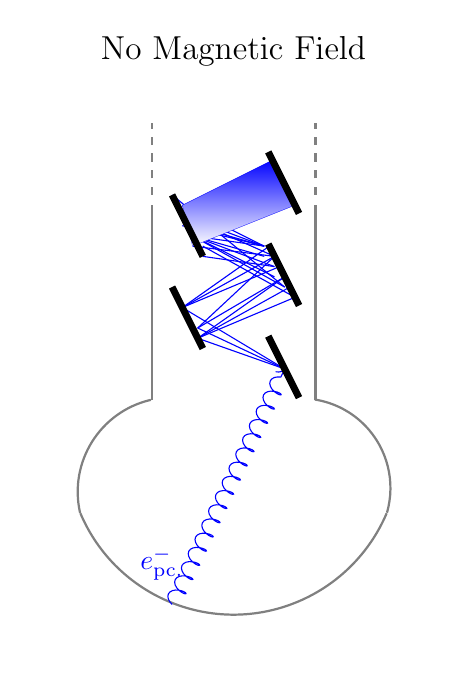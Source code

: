 %% Boxes
%% \tikzstyle{mybox} = [draw=red, fill=red!2, thick,
%%   rectangle, rounded corners, inner sep=10pt, inner ysep=20pt,
%%   text width=0.9\textwidth, text height=0.3\textheight]
%% \tikzstyle{fancytitle} =[fill=red!90, text=white, rectangle, rounded corners]

%% \begin{tikzpicture}
%%   \draw[] node [mybox] (box) {};
%%   \node[fancytitle] at (box.north) {\Dsize{Dynodes parallel to $\vec{B}$}};
%% \end{tikzpicture}

%% \vspace{-5.5cm}
%% \hspace{1.5cm}
%% \begin{tikzpicture}[]
%%   \draw (0,0) circle (2);
%%   \draw[fill=gray!20] (-0.15,-1) rectangle (0.15,1);
%%   \path (2, -1) node[] {\normalsize{1$^\text{st.}$ dynode}};
%%   \draw[thick,->] (1,-1) to (0.15, 0);
%%   \path (2,2.) node[] {\huge{$\uparrow$}\large{$\vec{B}$}};  
%%   \path (0,-2.5) node[text=red] {\large{Front view}};  
%% \end{tikzpicture}

%% \vspace{-5.3cm}
%% \hspace{10.5cm}
\begin{tikzpicture}[
    %% reverse view
    y=-1cm,
    scale=1.3,
    rotate=90,
    %% style def.
    electron/.style={blue},
    electron multi/.style={blue,style=ultra thin,top color=blue},
    dynode/.style={thick, black, line width=2.5},
    pmt/.style={thick, gray},
    mag/.style={color=gray!10, thick}
  ]

  %% Magnetic lines
  \foreach \i in {0,0.25,...,4}
  \draw[mag,white] (9,3+\i) -- (15,3+\i);

  %% PMT shape
  \draw[pmt] (10.7,4.4) +(-103:0.922) arc (-103:-13:0.922);
  \draw[pmt] (10.737,5.658) +(106:0.875) arc (106:9:0.875);
  \draw[pmt] (11.6,4.2) -- (13.5,4.2);
  \draw[pmt] (11.6,5.8) -- (13.5,5.8);%% -- (14,5.8) -- (11.6,5.8);
  \draw[pmt,dashed] (13.6,5.8) -- (14.3,5.8);
  \draw[pmt,dashed] (13.6,4.2) -- (14.3,4.2);

  %% Photo-cathode
  \definecolor{penColor}{rgb}{1,0.843,0}
  \draw[pmt] (11.125,5) +(-113:1.625) arc (-113:-247:1.625);

  %% Electron multiplication
  \draw[decorate, decoration={coil,segment length=2mm,amplitude=1mm},->,blue] (9.6,4.4) -- (11.9,5.5);
  \draw[electron] (11.9,5.5) -- (12.2,4.65);
  \draw[electron] (11.9,5.5) -- (12.3,4.65);
  \draw[electron] (11.9,5.5) -- (12.5,4.5);
  \draw[electron] (12.5,4.5) -- (13.1,5.35);
  \draw[electron] (12.5,4.5) -- (13,5.4);
  \draw[electron] (12.5,4.5) -- (12.9,5.45);
  \draw[electron] (12.3,4.65) -- (13,5.4);
  \draw[electron] (12.3,4.65) -- (12.8,5.5);
  \draw[electron] (12.2,4.65) -- (12.7,5.55);
  \draw[electron] (12.2,4.65) -- (12.6,5.6);
  \draw[electron] (12.2,4.65) -- (12.8,5.5);
  \draw[electron] (13.1,5.3) -- (13.5,4.5);
  \draw[electron] (13.1,5.3) -- (13.4,4.5);
  \draw[electron] (13.1,5.3) -- (13.3,4.6);
  \draw[electron] (12.9,5.4) -- (13.2,4.6);
  \draw[electron] (12.6,5.6) -- (13.1,4.7);
  \draw[electron] (12.7,5.5) -- (13.2,4.6);
  \draw[electron] (13.1,5.3) -- (13.2,4.6);
  \draw[electron] (13,5.4) -- (13.1,4.6);
  \draw[electron] (12.9,5.4) -- (13,4.7);
  \draw[electron] (13.1,5.3) -- (13.3,4.5);
  \draw[electron] (13,5.3) -- (13.2,4.6);
  \draw[electron] (12.8,5.4) -- (13.2,4.6);
  \draw[electron] (12.7,5.5) -- (13.6,4.4);
  \draw[electron] (13,5.4) -- (13.4,4.5);
  \shadedraw[electron multi] (13.1,4.6) -- (13.5,5.6) -- (13.95,5.4) -- (13.5,4.5) -- (13.1,4.6);
  %% Dynode
  \draw[dynode] (12.1,4.7) -- (12.7,4.4);
  \draw[dynode,xshift=0.9cm] (12.1,4.7) -- (12.7,4.4);
  \draw[dynode] (11.62,5.64) -- (12.22,5.34);
  \draw[dynode,xshift=0.9cm] (11.62,5.64) -- (12.22,5.34);
  \draw[dynode,xshift=1.8cm] (11.62,5.64) -- (12.22,5.34);

  %% Text
  \path (10.0,4.3) node[text=blue] {\normalsize{$e_\text{pc.}^-$}};
  %% \path (12.2,3.5) node[] {\huge{$\bigodot$}\large{$\vec{B}$}};  
  \path (15.,5) node[] {\large{No Magnetic Field}};  
\end{tikzpicture}

%% Configure (x)emacs for this file ...
%% Local Variables:
%% mode: latex
%% End:
